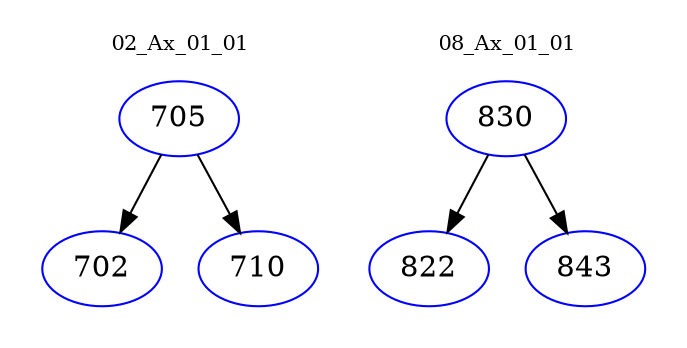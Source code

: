 digraph{
subgraph cluster_0 {
color = white
label = "02_Ax_01_01";
fontsize=10;
T0_705 [label="705", color="blue"]
T0_705 -> T0_702 [color="black"]
T0_702 [label="702", color="blue"]
T0_705 -> T0_710 [color="black"]
T0_710 [label="710", color="blue"]
}
subgraph cluster_1 {
color = white
label = "08_Ax_01_01";
fontsize=10;
T1_830 [label="830", color="blue"]
T1_830 -> T1_822 [color="black"]
T1_822 [label="822", color="blue"]
T1_830 -> T1_843 [color="black"]
T1_843 [label="843", color="blue"]
}
}
